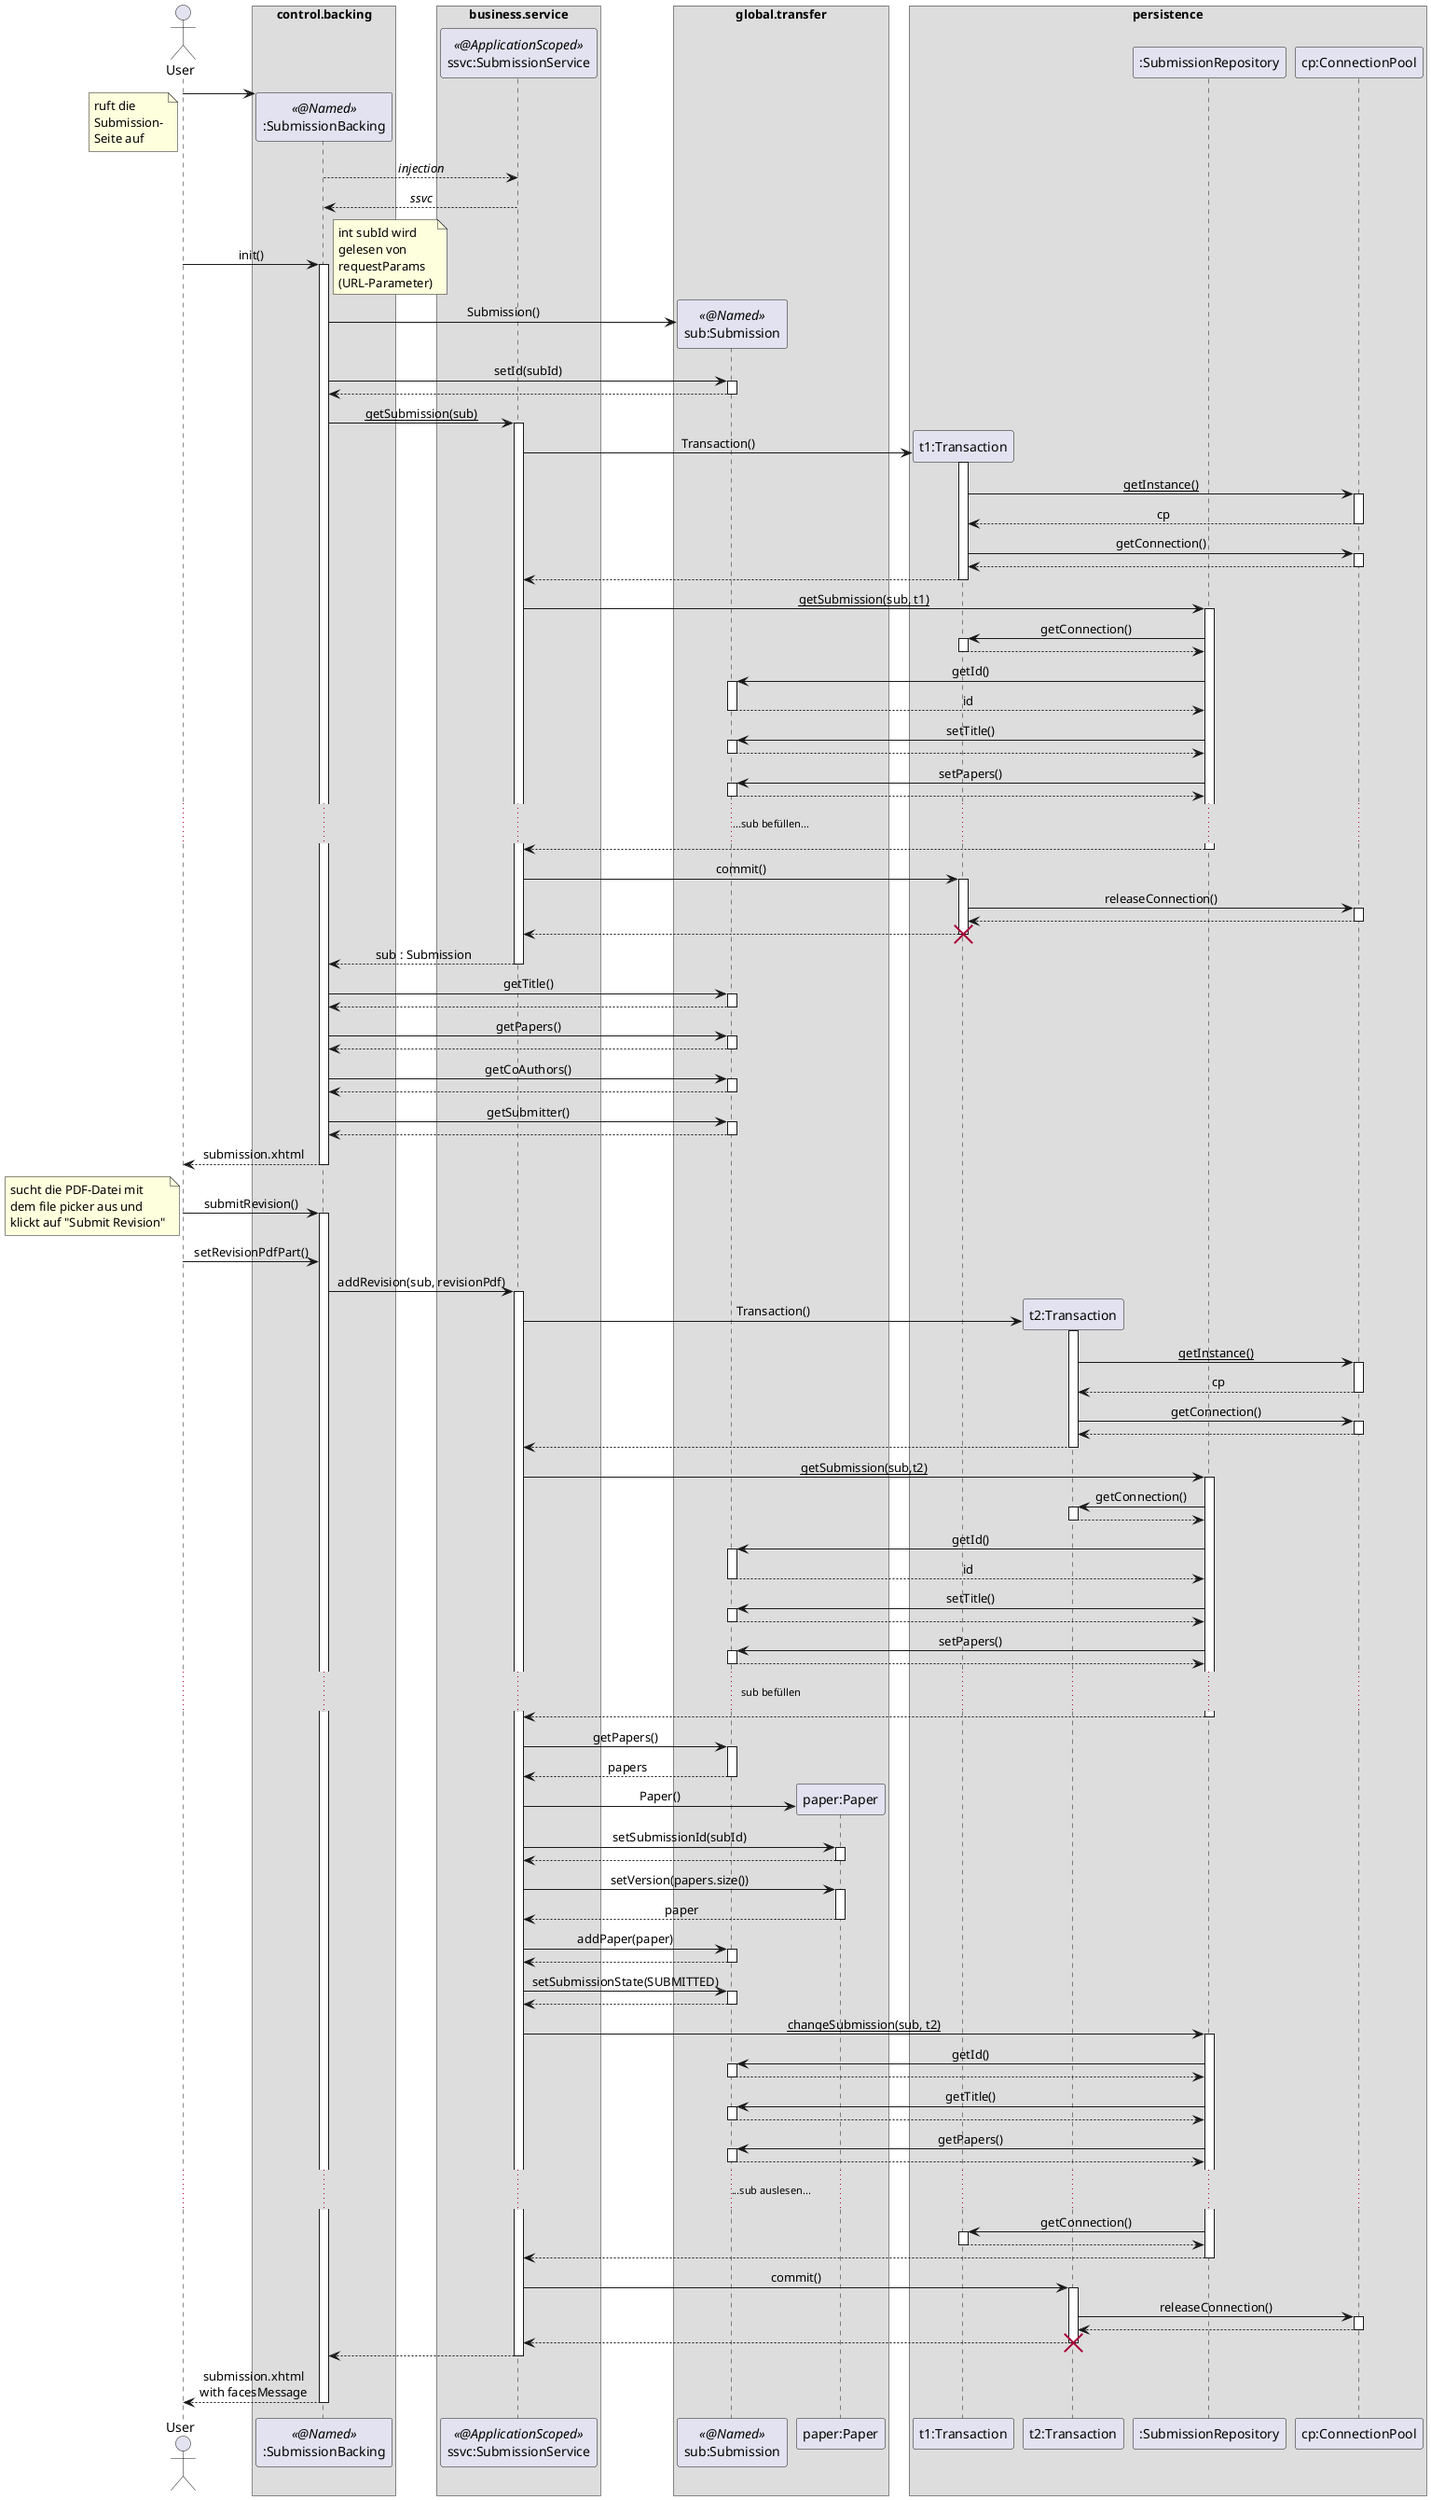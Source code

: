 @startuml
'https://plantuml.com/sequence-diagram

'!theme aws-orange
skinparam sequenceMessageAlign center
skinparam BoxPadding 10
'skinparam LifelineStrategy nosolid
'autonumber
'autoactivate on
'hide footbox

actor User as user

box "control.backing"
    participant ":SubmissionBacking" as sb << @Named >>
end box
'box "???"
'    participant ":ResourceBundle" as rscBundle
'end box
box "business.service"
    participant "ssvc:SubmissionService" as ssvc << @ApplicationScoped >>
end box
box "global.transfer"
    participant "sub:Submission" as sub << @Named >>
    participant "paper:Paper" as paper
end box
box persistence
    participant "t1:Transaction" as t1
    participant "t2:Transaction" as t2
    participant ":SubmissionRepository" as sr
    participant "cp:ConnectionPool" as cp
end box

create sb
user -> sb
note left
    ruft die
    Submission-
    Seite auf
end note
sb --> ssvc : //injection//
return //ssvc//
user -> sb : init()
activate sb
    note right
        int subId wird
        gelesen von
        requestParams
        (URL-Parameter)
    end note
    sb -> sub ** : Submission()
    sb -> sub : setId(subId)
    activate sub
    return
    sb -> ssvc : __getSubmission(sub)__
    activate ssvc
        ssvc -> t1 ** : Transaction()
        activate t1
            t1 -> cp : __getInstance()__
            activate cp
            return cp
            t1 -> cp : getConnection()
            activate cp
            return
        return
        ssvc -> sr : __getSubmission(sub, t1)__
        activate sr
            sr -> t1 ++ : getConnection()
            return
            sr -> sub : getId()
            activate sub
            return id
            sr -> sub : setTitle()
            activate sub
            return
            sr -> sub : setPapers()
            activate sub
            return
            ......sub befüllen......
        return
        ssvc -> t1 ++ : commit()
            t1 -> cp ++ : releaseConnection()
            return
        return
        destroy t1
    return sub : Submission
    sb -> sub ++ : getTitle()
    return
    sb -> sub ++ : getPapers()
    return
    sb -> sub ++ : getCoAuthors()
    return
    sb -> sub ++ : getSubmitter()
    return
return submission.xhtml
user -> sb : submitRevision()
activate sb
    note left
        sucht die PDF-Datei mit
        dem file picker aus und
        klickt auf "Submit Revision"
    end note
    user -> sb : setRevisionPdfPart()

    sb -> ssvc : addRevision(sub, revisionPdf)
    activate ssvc
        ssvc -> t2 ** : Transaction()
        activate t2
            t2 -> cp : __getInstance()__
            activate cp
            return cp
            t2 -> cp : getConnection()
            activate cp
            return
        return
        ssvc -> sr : __getSubmission(sub,t2)__
        activate sr
            sr -> t2 ++ : getConnection()
            return
            sr -> sub : getId()
            activate sub
            return id
            sr -> sub : setTitle()
            activate sub
            return
            sr -> sub : setPapers()
            activate sub
            return
            ...sub befüllen...
        return
        ssvc -> sub : getPapers()
        activate sub
        return papers
        ssvc -> paper ** : Paper()
        ssvc -> paper : setSubmissionId(subId)
        activate paper
        return
        ssvc -> paper : setVersion(papers.size())
        activate paper
        return paper
        ssvc -> sub : addPaper(paper)
        activate sub
        return
        ssvc -> sub ++ : setSubmissionState(SUBMITTED)
        return

        ssvc -> sr : __changeSubmission(sub, t2)__
        activate sr
            sr -> sub ++ : getId()
            return
            sr -> sub ++ : getTitle()
            return
            sr -> sub ++ : getPapers()
            return
            ......sub auslesen......
            sr -> t1 ++ : getConnection()
            return
        return

        ssvc -> t2 ++ : commit()
            t2 -> cp ++ : releaseConnection()
            return
        return
        destroy t2
    return

'    subBacking -> rscBundle : getAddRevision\\\nConfirmationMsg()
'    activate rscBundle
'    return msg

return submission.xhtml\nwith facesMessage




@enduml